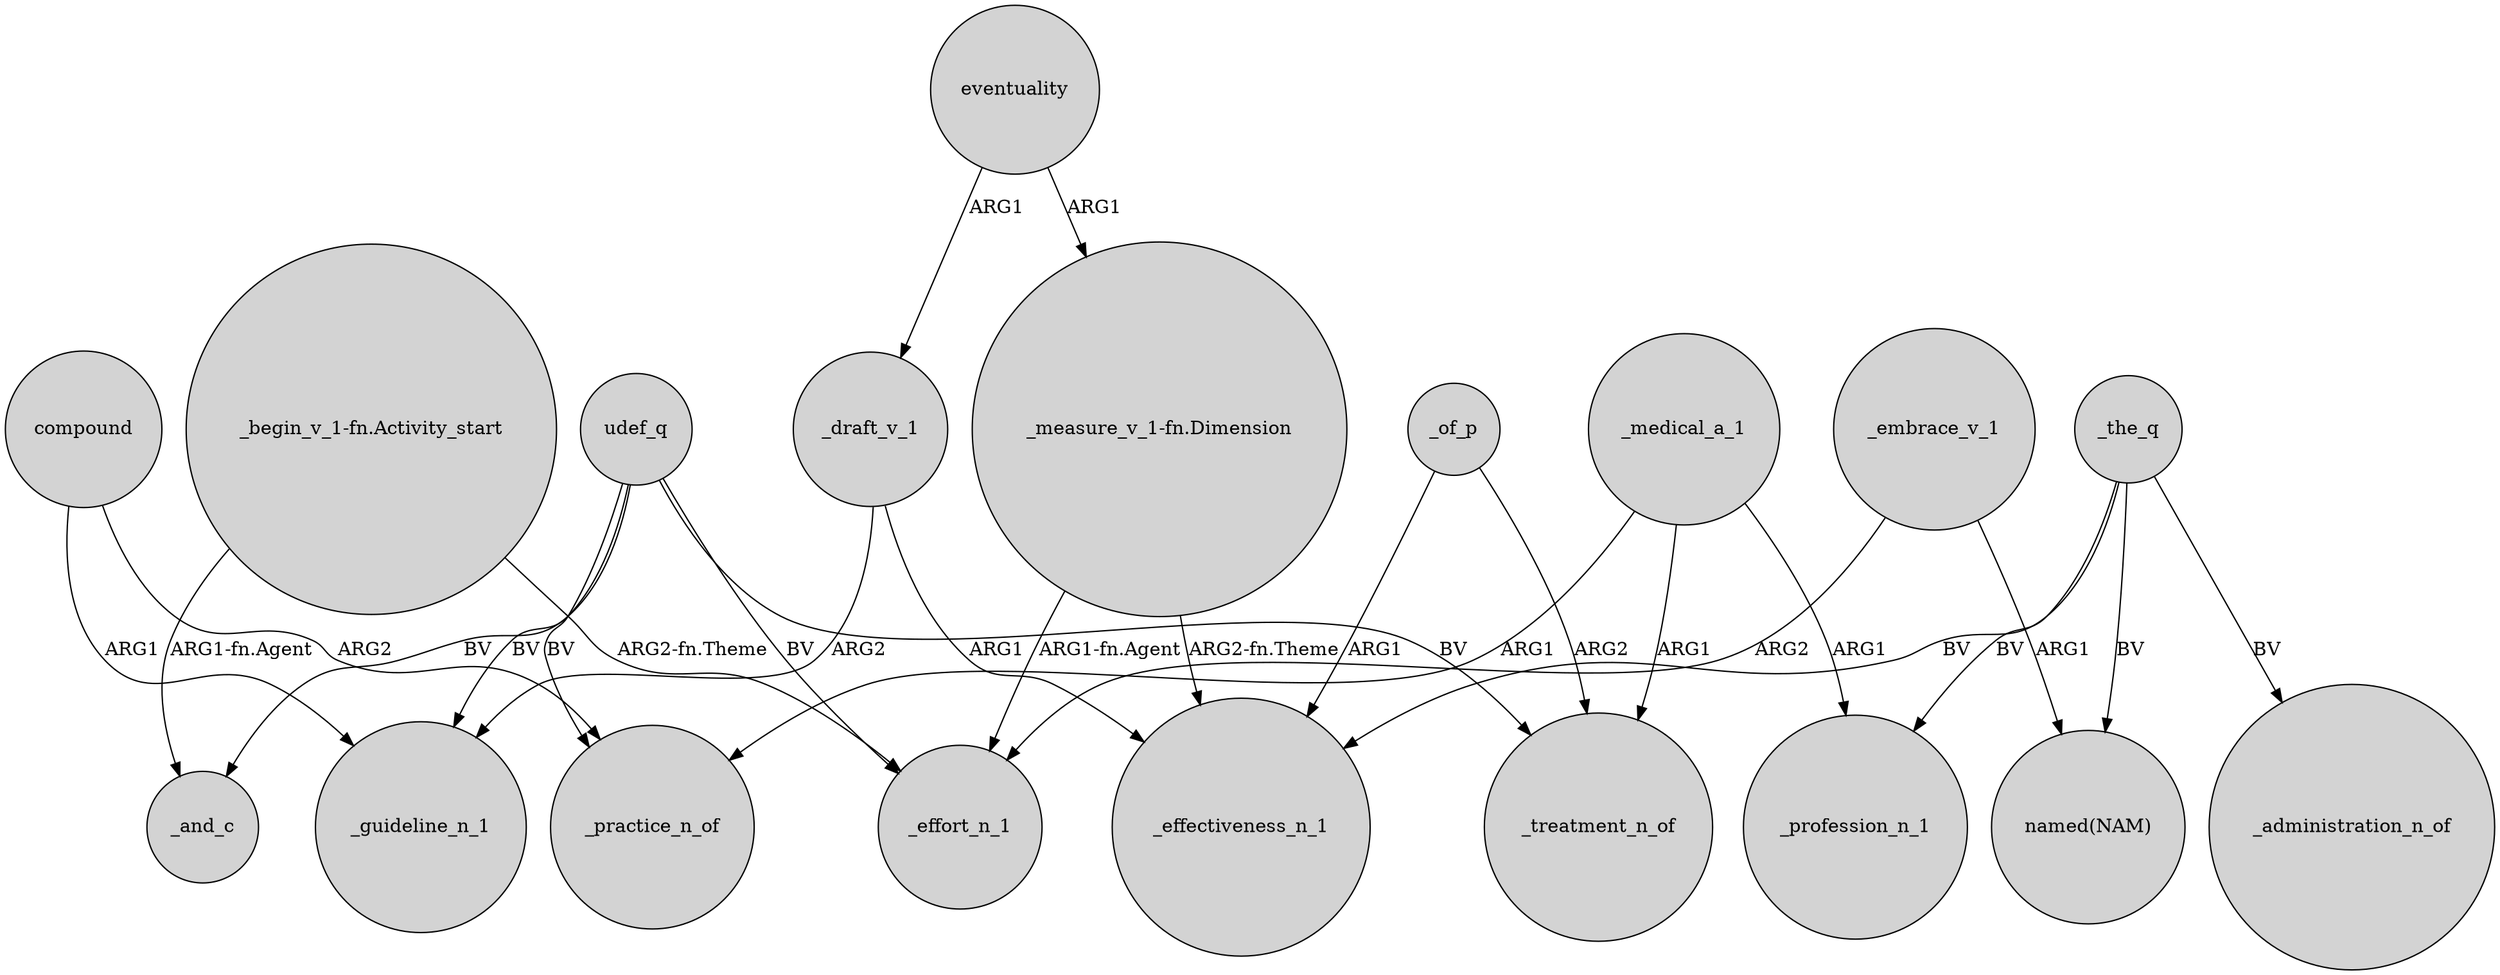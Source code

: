 digraph {
	node [shape=circle style=filled]
	"_begin_v_1-fn.Activity_start" -> _effort_n_1 [label="ARG2-fn.Theme"]
	_medical_a_1 -> _profession_n_1 [label=ARG1]
	udef_q -> _guideline_n_1 [label=BV]
	eventuality -> _draft_v_1 [label=ARG1]
	"_begin_v_1-fn.Activity_start" -> _and_c [label="ARG1-fn.Agent"]
	_medical_a_1 -> _treatment_n_of [label=ARG1]
	eventuality -> "_measure_v_1-fn.Dimension" [label=ARG1]
	_of_p -> _effectiveness_n_1 [label=ARG1]
	"_measure_v_1-fn.Dimension" -> _effectiveness_n_1 [label="ARG2-fn.Theme"]
	_draft_v_1 -> _guideline_n_1 [label=ARG2]
	_medical_a_1 -> _practice_n_of [label=ARG1]
	_of_p -> _treatment_n_of [label=ARG2]
	_the_q -> _profession_n_1 [label=BV]
	_the_q -> "named(NAM)" [label=BV]
	udef_q -> _treatment_n_of [label=BV]
	_embrace_v_1 -> "named(NAM)" [label=ARG1]
	_the_q -> _effectiveness_n_1 [label=BV]
	compound -> _guideline_n_1 [label=ARG1]
	_draft_v_1 -> _effectiveness_n_1 [label=ARG1]
	_the_q -> _administration_n_of [label=BV]
	udef_q -> _practice_n_of [label=BV]
	udef_q -> _and_c [label=BV]
	_embrace_v_1 -> _effort_n_1 [label=ARG2]
	compound -> _practice_n_of [label=ARG2]
	"_measure_v_1-fn.Dimension" -> _effort_n_1 [label="ARG1-fn.Agent"]
	udef_q -> _effort_n_1 [label=BV]
}

